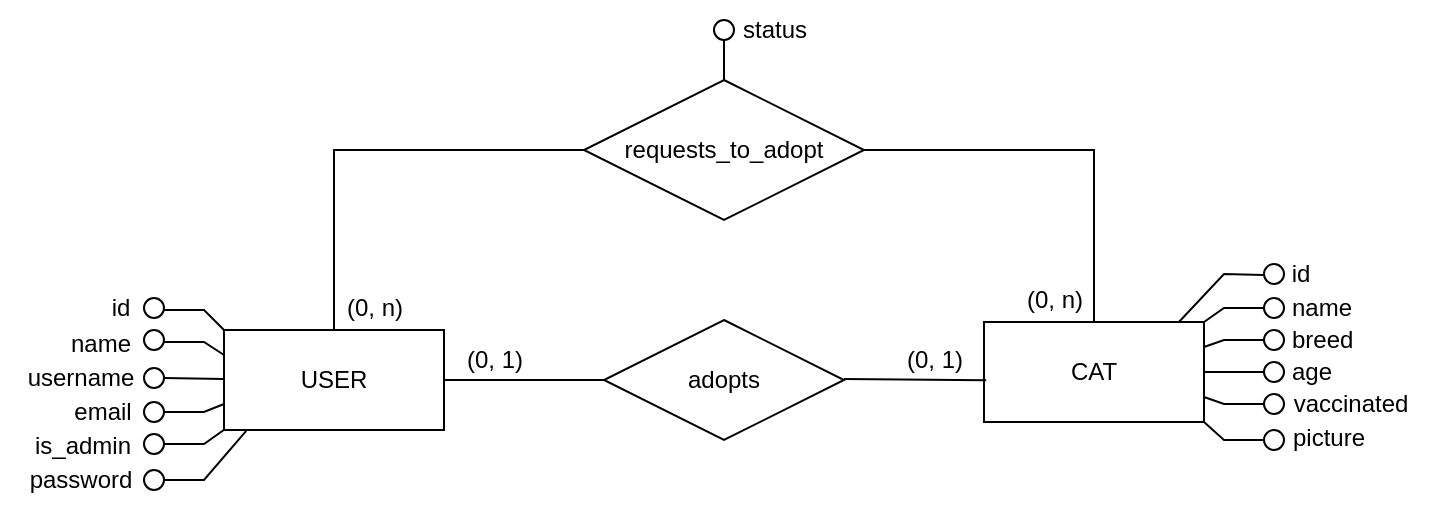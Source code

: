 <mxfile version="26.2.14">
  <diagram name="Page-1" id="vHG7mOKKZMKuYX-PGG-n">
    <mxGraphModel dx="883" dy="459" grid="0" gridSize="10" guides="1" tooltips="1" connect="1" arrows="1" fold="1" page="1" pageScale="1" pageWidth="1100" pageHeight="850" math="0" shadow="0">
      <root>
        <mxCell id="0" />
        <mxCell id="1" parent="0" />
        <mxCell id="097z2trLRk12nKmmqsXY-2" value="USER" style="rounded=0;whiteSpace=wrap;html=1;fillColor=none;" parent="1" vertex="1">
          <mxGeometry x="304" y="405" width="110" height="50" as="geometry" />
        </mxCell>
        <mxCell id="097z2trLRk12nKmmqsXY-5" value="&lt;div&gt;adopts&lt;/div&gt;" style="shape=rhombus;perimeter=rhombusPerimeter;whiteSpace=wrap;html=1;align=center;fillColor=none;" parent="1" vertex="1">
          <mxGeometry x="494" y="400" width="120" height="60" as="geometry" />
        </mxCell>
        <mxCell id="097z2trLRk12nKmmqsXY-6" value="" style="endArrow=none;html=1;rounded=0;entryX=0;entryY=0.5;entryDx=0;entryDy=0;exitX=1;exitY=0.5;exitDx=0;exitDy=0;" parent="1" source="097z2trLRk12nKmmqsXY-2" target="097z2trLRk12nKmmqsXY-5" edge="1">
          <mxGeometry width="50" height="50" relative="1" as="geometry">
            <mxPoint x="534" y="510" as="sourcePoint" />
            <mxPoint x="584" y="460" as="targetPoint" />
          </mxGeometry>
        </mxCell>
        <mxCell id="097z2trLRk12nKmmqsXY-7" value="" style="endArrow=none;html=1;rounded=0;exitX=1;exitY=0.5;exitDx=0;exitDy=0;entryX=0.01;entryY=0.583;entryDx=0;entryDy=0;entryPerimeter=0;" parent="1" target="097z2trLRk12nKmmqsXY-31" edge="1">
          <mxGeometry width="50" height="50" relative="1" as="geometry">
            <mxPoint x="614" y="429.5" as="sourcePoint" />
            <mxPoint x="694" y="430" as="targetPoint" />
          </mxGeometry>
        </mxCell>
        <mxCell id="097z2trLRk12nKmmqsXY-9" value="" style="ellipse;whiteSpace=wrap;html=1;aspect=fixed;fillColor=light-dark(#FFFFFF,#F9FBFF);" parent="1" vertex="1">
          <mxGeometry x="264" y="424" width="10" height="10" as="geometry" />
        </mxCell>
        <mxCell id="097z2trLRk12nKmmqsXY-10" value="" style="endArrow=none;html=1;rounded=0;exitX=1;exitY=0.5;exitDx=0;exitDy=0;entryX=-0.001;entryY=0.491;entryDx=0;entryDy=0;entryPerimeter=0;" parent="1" source="097z2trLRk12nKmmqsXY-9" target="097z2trLRk12nKmmqsXY-2" edge="1">
          <mxGeometry width="50" height="50" relative="1" as="geometry">
            <mxPoint x="254" y="437" as="sourcePoint" />
            <mxPoint x="304" y="429.5" as="targetPoint" />
          </mxGeometry>
        </mxCell>
        <mxCell id="097z2trLRk12nKmmqsXY-11" value="name" style="text;html=1;align=center;verticalAlign=middle;resizable=0;points=[];autosize=1;strokeColor=none;fillColor=none;" parent="1" vertex="1">
          <mxGeometry x="217" y="397" width="50" height="30" as="geometry" />
        </mxCell>
        <mxCell id="097z2trLRk12nKmmqsXY-13" value="" style="endArrow=none;html=1;rounded=0;exitX=1;exitY=0.5;exitDx=0;exitDy=0;entryX=0;entryY=0.5;entryDx=0;entryDy=0;" parent="1" source="OTOVHvQYVz1heglmI_JG-7" edge="1">
          <mxGeometry width="50" height="50" relative="1" as="geometry">
            <mxPoint x="254" y="442" as="sourcePoint" />
            <mxPoint x="304" y="442" as="targetPoint" />
            <Array as="points">
              <mxPoint x="294" y="446" />
            </Array>
          </mxGeometry>
        </mxCell>
        <mxCell id="097z2trLRk12nKmmqsXY-14" value="username" style="text;html=1;align=center;verticalAlign=middle;resizable=0;points=[];autosize=1;strokeColor=none;fillColor=none;" parent="1" vertex="1">
          <mxGeometry x="192" y="414" width="80" height="30" as="geometry" />
        </mxCell>
        <mxCell id="097z2trLRk12nKmmqsXY-15" value="" style="ellipse;whiteSpace=wrap;html=1;aspect=fixed;fillColor=none;" parent="1" vertex="1">
          <mxGeometry x="264" y="457" width="10" height="10" as="geometry" />
        </mxCell>
        <mxCell id="097z2trLRk12nKmmqsXY-16" value="" style="endArrow=none;html=1;rounded=0;exitX=1;exitY=0.5;exitDx=0;exitDy=0;entryX=-0.001;entryY=0.76;entryDx=0;entryDy=0;entryPerimeter=0;" parent="1" source="097z2trLRk12nKmmqsXY-15" edge="1">
          <mxGeometry width="50" height="50" relative="1" as="geometry">
            <mxPoint x="254" y="467" as="sourcePoint" />
            <mxPoint x="303.89" y="455" as="targetPoint" />
            <Array as="points">
              <mxPoint x="294" y="462" />
            </Array>
          </mxGeometry>
        </mxCell>
        <mxCell id="097z2trLRk12nKmmqsXY-17" value="email" style="text;html=1;align=center;verticalAlign=middle;resizable=0;points=[];autosize=1;strokeColor=none;fillColor=none;" parent="1" vertex="1">
          <mxGeometry x="218" y="431" width="50" height="30" as="geometry" />
        </mxCell>
        <mxCell id="097z2trLRk12nKmmqsXY-18" value="" style="ellipse;whiteSpace=wrap;html=1;aspect=fixed;" parent="1" vertex="1">
          <mxGeometry x="824" y="405" width="10" height="10" as="geometry" />
        </mxCell>
        <mxCell id="097z2trLRk12nKmmqsXY-22" value="" style="endArrow=none;html=1;rounded=0;exitX=1;exitY=0.25;exitDx=0;exitDy=0;entryX=0;entryY=0.5;entryDx=0;entryDy=0;" parent="1" source="097z2trLRk12nKmmqsXY-31" target="097z2trLRk12nKmmqsXY-18" edge="1">
          <mxGeometry width="50" height="50" relative="1" as="geometry">
            <mxPoint x="794.0" y="424.56" as="sourcePoint" />
            <mxPoint x="834" y="421" as="targetPoint" />
            <Array as="points">
              <mxPoint x="804" y="410" />
            </Array>
          </mxGeometry>
        </mxCell>
        <mxCell id="097z2trLRk12nKmmqsXY-28" value="" style="endArrow=none;html=1;rounded=0;exitX=1;exitY=0.75;exitDx=0;exitDy=0;entryX=0;entryY=0.5;entryDx=0;entryDy=0;" parent="1" source="097z2trLRk12nKmmqsXY-31" target="097z2trLRk12nKmmqsXY-34" edge="1">
          <mxGeometry width="50" height="50" relative="1" as="geometry">
            <mxPoint x="794.0" y="450" as="sourcePoint" />
            <mxPoint x="834" y="450" as="targetPoint" />
            <Array as="points">
              <mxPoint x="804" y="442" />
            </Array>
          </mxGeometry>
        </mxCell>
        <mxCell id="097z2trLRk12nKmmqsXY-29" value="" style="endArrow=none;html=1;rounded=0;exitX=1;exitY=0.5;exitDx=0;exitDy=0;entryX=0;entryY=0.5;entryDx=0;entryDy=0;" parent="1" source="097z2trLRk12nKmmqsXY-31" target="097z2trLRk12nKmmqsXY-33" edge="1">
          <mxGeometry width="50" height="50" relative="1" as="geometry">
            <mxPoint x="794.0" y="434.57" as="sourcePoint" />
            <mxPoint x="834.15" y="437.44" as="targetPoint" />
          </mxGeometry>
        </mxCell>
        <mxCell id="097z2trLRk12nKmmqsXY-30" value="" style="endArrow=none;html=1;rounded=0;exitX=0.985;exitY=0.713;exitDx=0;exitDy=0;exitPerimeter=0;entryX=0;entryY=0.5;entryDx=0;entryDy=0;" parent="1" target="097z2trLRk12nKmmqsXY-32" edge="1">
          <mxGeometry width="50" height="50" relative="1" as="geometry">
            <mxPoint x="794.0" y="401" as="sourcePoint" />
            <mxPoint x="834" y="401" as="targetPoint" />
            <Array as="points">
              <mxPoint x="804" y="394" />
            </Array>
          </mxGeometry>
        </mxCell>
        <mxCell id="097z2trLRk12nKmmqsXY-31" value="CAT" style="rounded=0;whiteSpace=wrap;html=1;fillColor=none;" parent="1" vertex="1">
          <mxGeometry x="684" y="401" width="110" height="50" as="geometry" />
        </mxCell>
        <mxCell id="097z2trLRk12nKmmqsXY-32" value="" style="ellipse;whiteSpace=wrap;html=1;aspect=fixed;" parent="1" vertex="1">
          <mxGeometry x="824" y="389" width="10" height="10" as="geometry" />
        </mxCell>
        <mxCell id="097z2trLRk12nKmmqsXY-33" value="" style="ellipse;whiteSpace=wrap;html=1;aspect=fixed;" parent="1" vertex="1">
          <mxGeometry x="824" y="421" width="10" height="10" as="geometry" />
        </mxCell>
        <mxCell id="097z2trLRk12nKmmqsXY-34" value="" style="ellipse;whiteSpace=wrap;html=1;aspect=fixed;" parent="1" vertex="1">
          <mxGeometry x="824" y="437" width="10" height="10" as="geometry" />
        </mxCell>
        <mxCell id="097z2trLRk12nKmmqsXY-35" value="name" style="text;html=1;align=left;verticalAlign=middle;resizable=0;points=[];autosize=1;strokeColor=none;fillColor=none;" parent="1" vertex="1">
          <mxGeometry x="836" y="379" width="50" height="30" as="geometry" />
        </mxCell>
        <mxCell id="OTOVHvQYVz1heglmI_JG-1" value="breed" style="text;html=1;align=left;verticalAlign=middle;resizable=0;points=[];autosize=1;strokeColor=none;fillColor=none;" parent="1" vertex="1">
          <mxGeometry x="836" y="395" width="50" height="30" as="geometry" />
        </mxCell>
        <mxCell id="OTOVHvQYVz1heglmI_JG-2" value="age" style="text;html=1;align=left;verticalAlign=middle;resizable=0;points=[];autosize=1;strokeColor=none;fillColor=none;" parent="1" vertex="1">
          <mxGeometry x="836" y="411" width="40" height="30" as="geometry" />
        </mxCell>
        <mxCell id="OTOVHvQYVz1heglmI_JG-5" value="vaccinated" style="text;html=1;align=center;verticalAlign=middle;resizable=0;points=[];autosize=1;strokeColor=none;fillColor=none;" parent="1" vertex="1">
          <mxGeometry x="827" y="427" width="80" height="30" as="geometry" />
        </mxCell>
        <mxCell id="OTOVHvQYVz1heglmI_JG-6" value="" style="endArrow=none;html=1;rounded=0;exitX=0.887;exitY=-0.003;exitDx=0;exitDy=0;exitPerimeter=0;entryX=-0.021;entryY=0.552;entryDx=0;entryDy=0;entryPerimeter=0;" parent="1" source="097z2trLRk12nKmmqsXY-31" target="OTOVHvQYVz1heglmI_JG-8" edge="1">
          <mxGeometry width="50" height="50" relative="1" as="geometry">
            <mxPoint x="784.0" y="400" as="sourcePoint" />
            <mxPoint x="834" y="370" as="targetPoint" />
            <Array as="points">
              <mxPoint x="804" y="377" />
            </Array>
          </mxGeometry>
        </mxCell>
        <mxCell id="OTOVHvQYVz1heglmI_JG-8" value="" style="ellipse;whiteSpace=wrap;html=1;aspect=fixed;fillColor=light-dark(#FFFFFF,#FEF8FF);" parent="1" vertex="1">
          <mxGeometry x="824" y="372" width="10" height="10" as="geometry" />
        </mxCell>
        <mxCell id="OTOVHvQYVz1heglmI_JG-9" value="id" style="text;html=1;align=center;verticalAlign=middle;resizable=0;points=[];autosize=1;strokeColor=none;fillColor=none;" parent="1" vertex="1">
          <mxGeometry x="827" y="362" width="30" height="30" as="geometry" />
        </mxCell>
        <mxCell id="OTOVHvQYVz1heglmI_JG-10" value="(0, 1)" style="text;html=1;align=center;verticalAlign=middle;resizable=0;points=[];autosize=1;strokeColor=none;fillColor=none;" parent="1" vertex="1">
          <mxGeometry x="414" y="405" width="50" height="30" as="geometry" />
        </mxCell>
        <mxCell id="OTOVHvQYVz1heglmI_JG-11" value="(0, 1)" style="text;html=1;align=center;verticalAlign=middle;resizable=0;points=[];autosize=1;strokeColor=none;fillColor=none;" parent="1" vertex="1">
          <mxGeometry x="634" y="405" width="50" height="30" as="geometry" />
        </mxCell>
        <mxCell id="OTOVHvQYVz1heglmI_JG-12" value="" style="endArrow=none;html=1;rounded=0;exitX=0.989;exitY=0.604;exitDx=0;exitDy=0;entryX=0;entryY=0;entryDx=0;entryDy=0;exitPerimeter=0;" parent="1" source="OTOVHvQYVz1heglmI_JG-13" target="097z2trLRk12nKmmqsXY-2" edge="1">
          <mxGeometry width="50" height="50" relative="1" as="geometry">
            <mxPoint x="254" y="386" as="sourcePoint" />
            <mxPoint x="304" y="386" as="targetPoint" />
            <Array as="points">
              <mxPoint x="294" y="395" />
            </Array>
          </mxGeometry>
        </mxCell>
        <mxCell id="OTOVHvQYVz1heglmI_JG-13" value="" style="ellipse;whiteSpace=wrap;html=1;aspect=fixed;fillColor=light-dark(#FFFFFF,#FEF8FF);" parent="1" vertex="1">
          <mxGeometry x="264" y="389" width="10" height="10" as="geometry" />
        </mxCell>
        <mxCell id="OTOVHvQYVz1heglmI_JG-14" value="id" style="text;html=1;align=center;verticalAlign=middle;resizable=0;points=[];autosize=1;strokeColor=none;fillColor=none;" parent="1" vertex="1">
          <mxGeometry x="237" y="379" width="30" height="30" as="geometry" />
        </mxCell>
        <mxCell id="BjRblmnfcvMmh_3Kh4f8-1" value="" style="endArrow=none;html=1;rounded=0;exitX=1;exitY=0.5;exitDx=0;exitDy=0;entryX=1;entryY=0.5;entryDx=0;entryDy=0;" parent="1" source="OTOVHvQYVz1heglmI_JG-7" target="OTOVHvQYVz1heglmI_JG-7" edge="1">
          <mxGeometry width="50" height="50" relative="1" as="geometry">
            <mxPoint x="254" y="442" as="sourcePoint" />
            <mxPoint x="304" y="442" as="targetPoint" />
          </mxGeometry>
        </mxCell>
        <mxCell id="OTOVHvQYVz1heglmI_JG-7" value="" style="ellipse;whiteSpace=wrap;html=1;aspect=fixed;fillColor=light-dark(#FFFFFF,#FEF8FF);" parent="1" vertex="1">
          <mxGeometry x="264" y="441" width="10" height="10" as="geometry" />
        </mxCell>
        <mxCell id="BjRblmnfcvMmh_3Kh4f8-2" value="" style="endArrow=none;html=1;rounded=0;exitX=0.989;exitY=0.604;exitDx=0;exitDy=0;entryX=0;entryY=0.25;entryDx=0;entryDy=0;exitPerimeter=0;" parent="1" source="BjRblmnfcvMmh_3Kh4f8-3" target="097z2trLRk12nKmmqsXY-2" edge="1">
          <mxGeometry width="50" height="50" relative="1" as="geometry">
            <mxPoint x="264" y="396" as="sourcePoint" />
            <mxPoint x="314" y="415" as="targetPoint" />
            <Array as="points">
              <mxPoint x="294" y="411" />
            </Array>
          </mxGeometry>
        </mxCell>
        <mxCell id="BjRblmnfcvMmh_3Kh4f8-3" value="" style="ellipse;whiteSpace=wrap;html=1;aspect=fixed;fillColor=none;" parent="1" vertex="1">
          <mxGeometry x="264" y="405" width="10" height="10" as="geometry" />
        </mxCell>
        <mxCell id="BjRblmnfcvMmh_3Kh4f8-5" value="" style="ellipse;whiteSpace=wrap;html=1;aspect=fixed;" parent="1" vertex="1">
          <mxGeometry x="264" y="475" width="10" height="10" as="geometry" />
        </mxCell>
        <mxCell id="BjRblmnfcvMmh_3Kh4f8-6" value="" style="endArrow=none;html=1;rounded=0;exitX=1;exitY=0.5;exitDx=0;exitDy=0;entryX=0.101;entryY=1.008;entryDx=0;entryDy=0;entryPerimeter=0;" parent="1" source="BjRblmnfcvMmh_3Kh4f8-5" target="097z2trLRk12nKmmqsXY-2" edge="1">
          <mxGeometry width="50" height="50" relative="1" as="geometry">
            <mxPoint x="264" y="477" as="sourcePoint" />
            <mxPoint x="313.89" y="465" as="targetPoint" />
            <Array as="points">
              <mxPoint x="294" y="480" />
            </Array>
          </mxGeometry>
        </mxCell>
        <mxCell id="BjRblmnfcvMmh_3Kh4f8-7" value="password" style="text;html=1;align=center;verticalAlign=middle;resizable=0;points=[];autosize=1;strokeColor=none;fillColor=none;" parent="1" vertex="1">
          <mxGeometry x="197" y="465" width="70" height="30" as="geometry" />
        </mxCell>
        <mxCell id="BjRblmnfcvMmh_3Kh4f8-9" value="&lt;div&gt;requests_to&lt;span style=&quot;background-color: transparent; color: light-dark(rgb(0, 0, 0), rgb(255, 255, 255));&quot;&gt;_&lt;/span&gt;&lt;span style=&quot;background-color: transparent; color: light-dark(rgb(0, 0, 0), rgb(255, 255, 255));&quot;&gt;adopt&lt;/span&gt;&lt;/div&gt;" style="shape=rhombus;perimeter=rhombusPerimeter;whiteSpace=wrap;html=1;align=center;fillColor=none;" parent="1" vertex="1">
          <mxGeometry x="484" y="280" width="140" height="70" as="geometry" />
        </mxCell>
        <mxCell id="BjRblmnfcvMmh_3Kh4f8-10" value="" style="endArrow=none;html=1;rounded=0;entryX=0;entryY=0.5;entryDx=0;entryDy=0;exitX=0.5;exitY=0;exitDx=0;exitDy=0;" parent="1" source="097z2trLRk12nKmmqsXY-2" target="BjRblmnfcvMmh_3Kh4f8-9" edge="1">
          <mxGeometry width="50" height="50" relative="1" as="geometry">
            <mxPoint x="424" y="440" as="sourcePoint" />
            <mxPoint x="504" y="440" as="targetPoint" />
            <Array as="points">
              <mxPoint x="359" y="315" />
            </Array>
          </mxGeometry>
        </mxCell>
        <mxCell id="BjRblmnfcvMmh_3Kh4f8-11" value="" style="endArrow=none;html=1;rounded=0;entryX=1;entryY=0.5;entryDx=0;entryDy=0;exitX=0.5;exitY=0;exitDx=0;exitDy=0;" parent="1" source="097z2trLRk12nKmmqsXY-31" target="BjRblmnfcvMmh_3Kh4f8-9" edge="1">
          <mxGeometry width="50" height="50" relative="1" as="geometry">
            <mxPoint x="369" y="415" as="sourcePoint" />
            <mxPoint x="504" y="325" as="targetPoint" />
            <Array as="points">
              <mxPoint x="739" y="315" />
            </Array>
          </mxGeometry>
        </mxCell>
        <mxCell id="BjRblmnfcvMmh_3Kh4f8-12" value="(0, n)" style="text;html=1;align=center;verticalAlign=middle;resizable=0;points=[];autosize=1;strokeColor=none;fillColor=none;" parent="1" vertex="1">
          <mxGeometry x="354" y="379" width="50" height="30" as="geometry" />
        </mxCell>
        <mxCell id="BjRblmnfcvMmh_3Kh4f8-13" value="(0, n)" style="text;html=1;align=center;verticalAlign=middle;resizable=0;points=[];autosize=1;strokeColor=none;fillColor=none;" parent="1" vertex="1">
          <mxGeometry x="694" y="375" width="50" height="30" as="geometry" />
        </mxCell>
        <mxCell id="BjRblmnfcvMmh_3Kh4f8-14" value="" style="endArrow=none;html=1;rounded=0;exitX=0.5;exitY=0;exitDx=0;exitDy=0;entryX=0;entryY=0.5;entryDx=0;entryDy=0;" parent="1" source="BjRblmnfcvMmh_3Kh4f8-9" target="BjRblmnfcvMmh_3Kh4f8-15" edge="1">
          <mxGeometry width="50" height="50" relative="1" as="geometry">
            <mxPoint x="554.0" y="259" as="sourcePoint" />
            <mxPoint x="594" y="259" as="targetPoint" />
          </mxGeometry>
        </mxCell>
        <mxCell id="BjRblmnfcvMmh_3Kh4f8-15" value="" style="ellipse;whiteSpace=wrap;html=1;aspect=fixed;direction=south;" parent="1" vertex="1">
          <mxGeometry x="549" y="250" width="10" height="10" as="geometry" />
        </mxCell>
        <mxCell id="BjRblmnfcvMmh_3Kh4f8-16" value="status" style="text;html=1;align=center;verticalAlign=middle;resizable=0;points=[];autosize=1;strokeColor=none;fillColor=none;" parent="1" vertex="1">
          <mxGeometry x="549" y="240" width="60" height="30" as="geometry" />
        </mxCell>
        <mxCell id="BjRblmnfcvMmh_3Kh4f8-17" value="" style="endArrow=none;html=1;rounded=0;exitX=1;exitY=1;exitDx=0;exitDy=0;entryX=0;entryY=0.5;entryDx=0;entryDy=0;" parent="1" source="097z2trLRk12nKmmqsXY-31" target="BjRblmnfcvMmh_3Kh4f8-18" edge="1">
          <mxGeometry width="50" height="50" relative="1" as="geometry">
            <mxPoint x="794.0" y="469" as="sourcePoint" />
            <mxPoint x="834" y="469" as="targetPoint" />
            <Array as="points">
              <mxPoint x="804" y="460" />
            </Array>
          </mxGeometry>
        </mxCell>
        <mxCell id="BjRblmnfcvMmh_3Kh4f8-18" value="" style="ellipse;whiteSpace=wrap;html=1;aspect=fixed;" parent="1" vertex="1">
          <mxGeometry x="824" y="455" width="10" height="10" as="geometry" />
        </mxCell>
        <mxCell id="BjRblmnfcvMmh_3Kh4f8-19" value="picture" style="text;html=1;align=center;verticalAlign=middle;resizable=0;points=[];autosize=1;strokeColor=none;fillColor=none;" parent="1" vertex="1">
          <mxGeometry x="826" y="444" width="60" height="30" as="geometry" />
        </mxCell>
        <mxCell id="BjRblmnfcvMmh_3Kh4f8-34" value="is_admin" style="text;html=1;align=center;verticalAlign=middle;resizable=0;points=[];autosize=1;strokeColor=none;fillColor=none;" parent="1" vertex="1">
          <mxGeometry x="198" y="448" width="70" height="30" as="geometry" />
        </mxCell>
      </root>
    </mxGraphModel>
  </diagram>
</mxfile>
